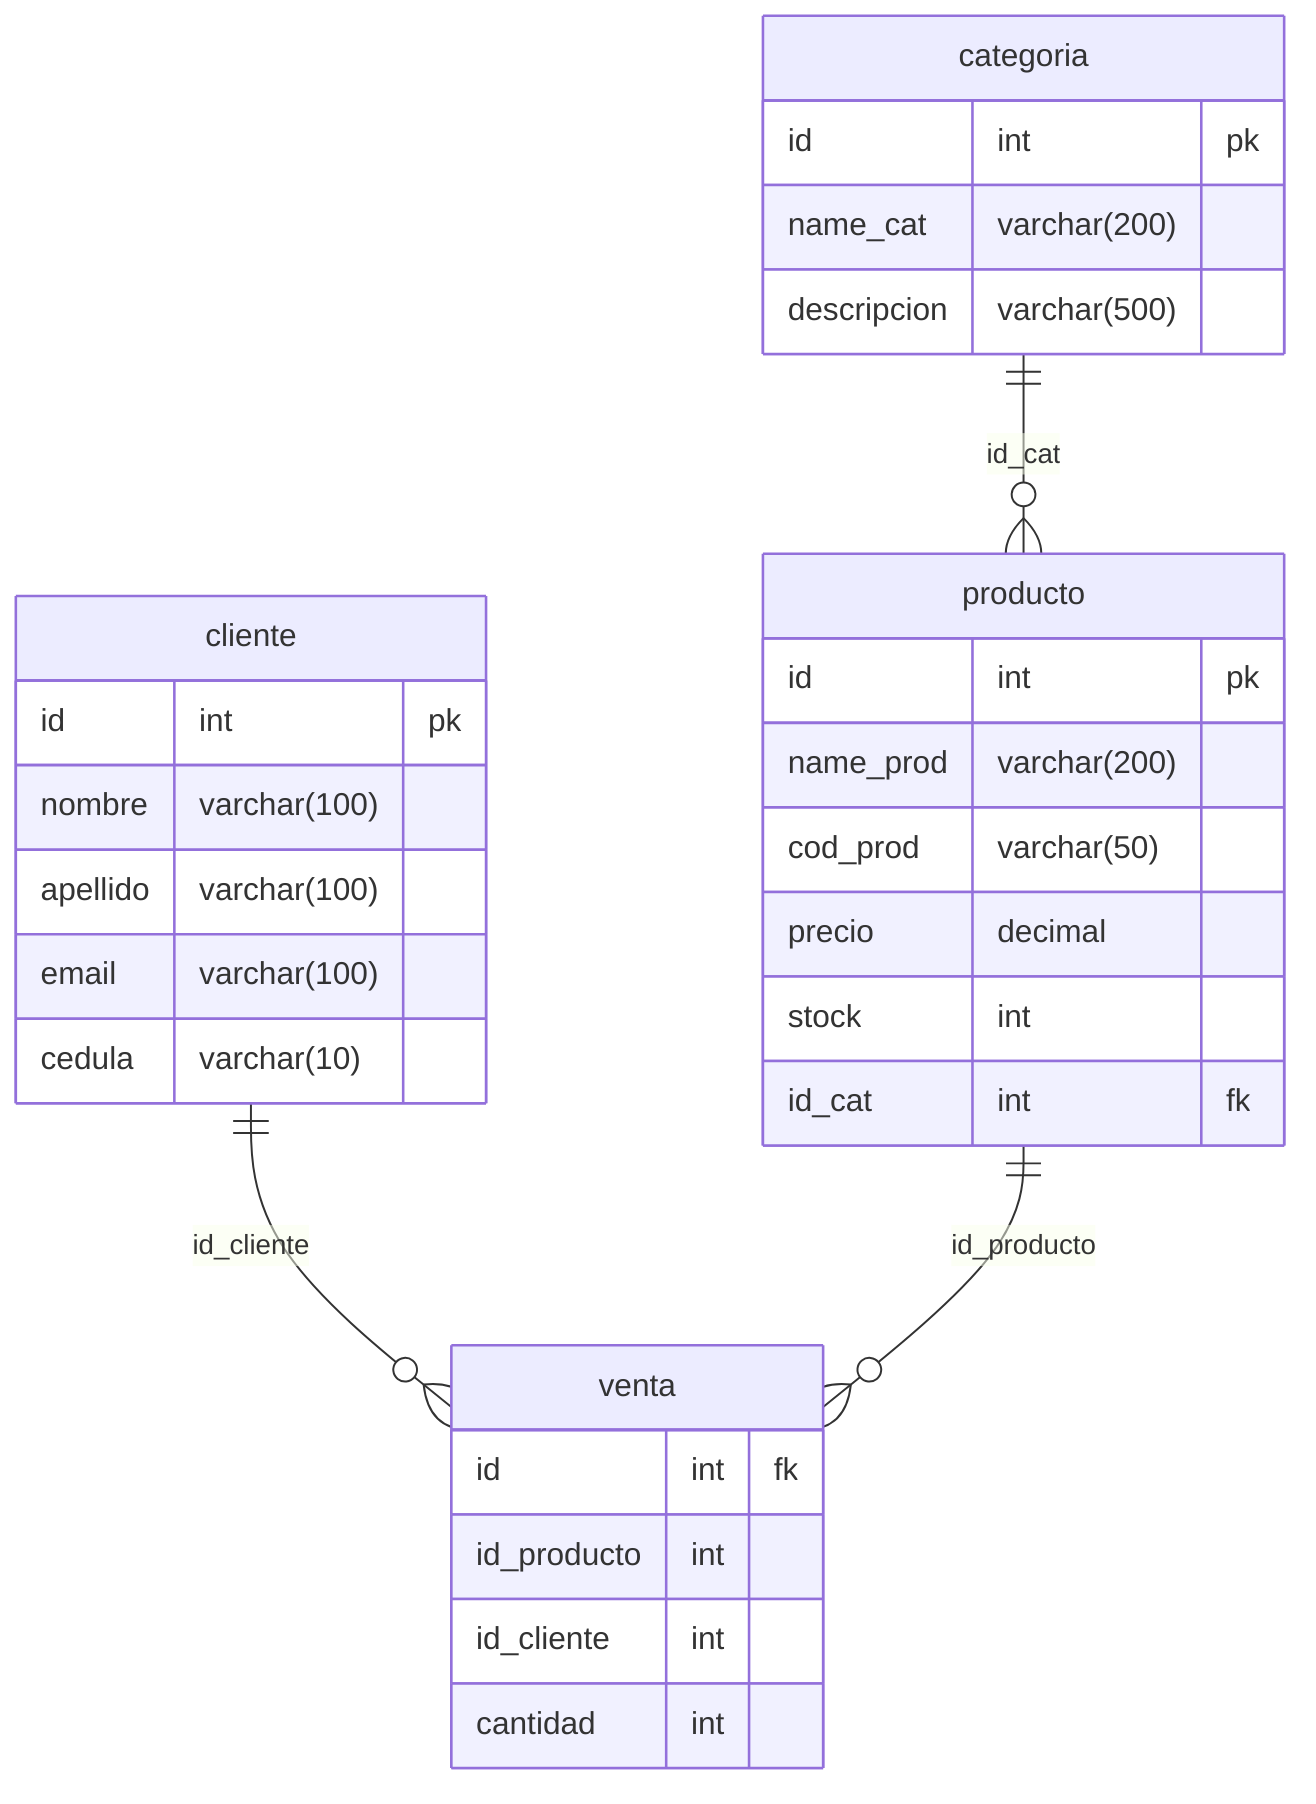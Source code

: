 erDiagram
    categoria{
    id int pk
    name_cat varchar(200)
    descripcion varchar(500)
    }

    producto{
    id int pk
    name_prod varchar(200)
    cod_prod varchar(50)
    precio decimal
    stock int
    id_cat int fk
    }

    cliente{
    id int pk
    nombre varchar(100)
    apellido varchar(100)
    email varchar(100)
    cedula varchar(10)
    }

    venta{
    id int fk
    id_producto int
    id_cliente int
    cantidad int
    }

    categoria ||--o{ producto:id_cat
    cliente ||--o{ venta:id_cliente
    producto ||--o{ venta:id_producto